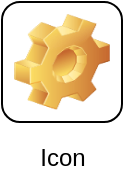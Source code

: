 <mxfile version="22.0.8" type="github">
  <diagram name="第 1 页" id="w70VWhPXzgvYaFUdvhdi">
    <mxGraphModel dx="1426" dy="831" grid="1" gridSize="10" guides="1" tooltips="1" connect="1" arrows="1" fold="1" page="1" pageScale="1" pageWidth="827" pageHeight="1169" math="0" shadow="0">
      <root>
        <mxCell id="0" />
        <mxCell id="1" parent="0" />
        <mxCell id="CrYD_T6jW_zsGvNlMPGV-1" value="Icon" style="icon;html=1;image=img/clipart/Gear_128x128.png" vertex="1" parent="1">
          <mxGeometry x="160" y="180" width="60" height="60" as="geometry" />
        </mxCell>
      </root>
    </mxGraphModel>
  </diagram>
</mxfile>
